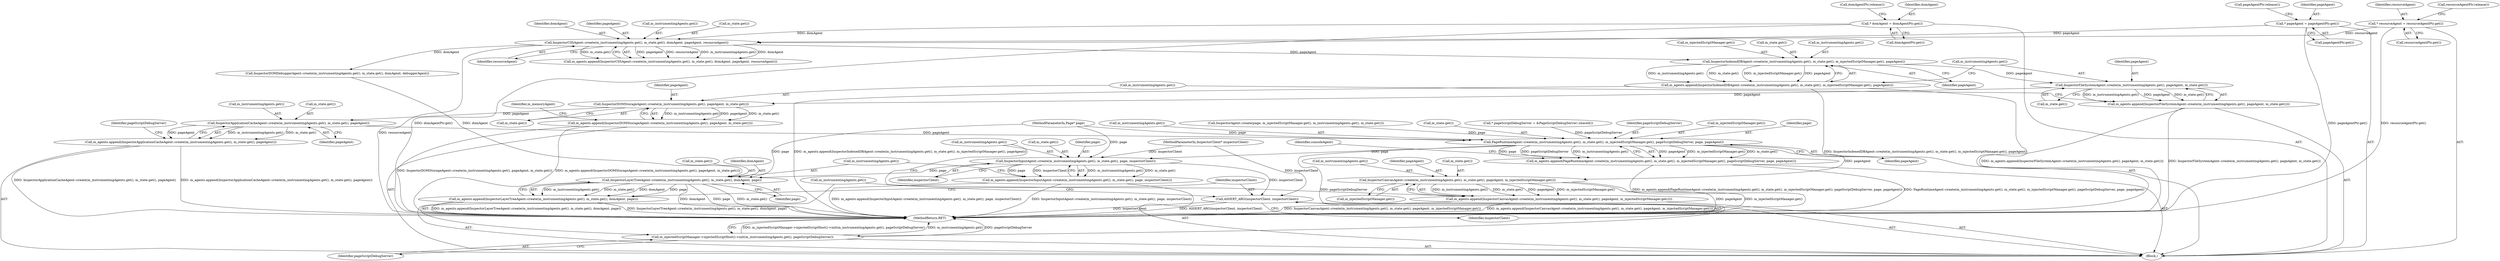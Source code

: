 digraph "0_Chrome_d4cd2b2c0953ad7e9fa988c234eb9361be80fe81@API" {
"1000143" [label="(Call,InspectorIndexedDBAgent::create(m_instrumentingAgents.get(), m_state.get(), m_injectedScriptManager.get(), pageAgent))"];
"1000132" [label="(Call,InspectorCSSAgent::create(m_instrumentingAgents.get(), m_state.get(), domAgent, pageAgent, resourceAgent))"];
"1000119" [label="(Call,* domAgent = domAgentPtr.get())"];
"1000112" [label="(Call,* pageAgent = pageAgentPtr.get())"];
"1000126" [label="(Call,* resourceAgent = resourceAgentPtr.get())"];
"1000142" [label="(Call,m_agents.append(InspectorIndexedDBAgent::create(m_instrumentingAgents.get(), m_state.get(), m_injectedScriptManager.get(), pageAgent)))"];
"1000149" [label="(Call,InspectorFileSystemAgent::create(m_instrumentingAgents.get(), pageAgent, m_state.get()))"];
"1000148" [label="(Call,m_agents.append(InspectorFileSystemAgent::create(m_instrumentingAgents.get(), pageAgent, m_state.get())))"];
"1000154" [label="(Call,InspectorDOMStorageAgent::create(m_instrumentingAgents.get(), pageAgent, m_state.get()))"];
"1000153" [label="(Call,m_agents.append(InspectorDOMStorageAgent::create(m_instrumentingAgents.get(), pageAgent, m_state.get())))"];
"1000171" [label="(Call,InspectorApplicationCacheAgent::create(m_instrumentingAgents.get(), m_state.get(), pageAgent))"];
"1000170" [label="(Call,m_agents.append(InspectorApplicationCacheAgent::create(m_instrumentingAgents.get(), m_state.get(), pageAgent)))"];
"1000181" [label="(Call,PageRuntimeAgent::create(m_instrumentingAgents.get(), m_state.get(), m_injectedScriptManager.get(), pageScriptDebugServer, page, pageAgent))"];
"1000180" [label="(Call,m_agents.append(PageRuntimeAgent::create(m_instrumentingAgents.get(), m_state.get(), m_injectedScriptManager.get(), pageScriptDebugServer, page, pageAgent)))"];
"1000224" [label="(Call,InspectorCanvasAgent::create(m_instrumentingAgents.get(), m_state.get(), pageAgent, m_injectedScriptManager.get()))"];
"1000223" [label="(Call,m_agents.append(InspectorCanvasAgent::create(m_instrumentingAgents.get(), m_state.get(), pageAgent, m_injectedScriptManager.get())))"];
"1000230" [label="(Call,InspectorInputAgent::create(m_instrumentingAgents.get(), m_state.get(), page, inspectorClient))"];
"1000229" [label="(Call,m_agents.append(InspectorInputAgent::create(m_instrumentingAgents.get(), m_state.get(), page, inspectorClient)))"];
"1000236" [label="(Call,InspectorLayerTreeAgent::create(m_instrumentingAgents.get(), m_state.get(), domAgent, page))"];
"1000235" [label="(Call,m_agents.append(InspectorLayerTreeAgent::create(m_instrumentingAgents.get(), m_state.get(), domAgent, page)))"];
"1000241" [label="(Call,ASSERT_ARG(inspectorClient, inspectorClient))"];
"1000244" [label="(Call,m_injectedScriptManager->injectedScriptHost()->init(m_instrumentingAgents.get(), pageScriptDebugServer))"];
"1000224" [label="(Call,InspectorCanvasAgent::create(m_instrumentingAgents.get(), m_state.get(), pageAgent, m_injectedScriptManager.get()))"];
"1000133" [label="(Call,m_instrumentingAgents.get())"];
"1000143" [label="(Call,InspectorIndexedDBAgent::create(m_instrumentingAgents.get(), m_state.get(), m_injectedScriptManager.get(), pageAgent))"];
"1000116" [label="(Call,pageAgentPtr.release())"];
"1000173" [label="(Call,m_state.get())"];
"1000227" [label="(Identifier,pageAgent)"];
"1000177" [label="(Identifier,pageScriptDebugServer)"];
"1000241" [label="(Call,ASSERT_ARG(inspectorClient, inspectorClient))"];
"1000226" [label="(Call,m_state.get())"];
"1000156" [label="(Identifier,pageAgent)"];
"1000114" [label="(Call,pageAgentPtr.get())"];
"1000239" [label="(Identifier,domAgent)"];
"1000137" [label="(Identifier,resourceAgent)"];
"1000128" [label="(Call,resourceAgentPtr.get())"];
"1000150" [label="(Call,m_instrumentingAgents.get())"];
"1000134" [label="(Call,m_state.get())"];
"1000184" [label="(Call,m_injectedScriptManager.get())"];
"1000123" [label="(Call,domAgentPtr.release())"];
"1000186" [label="(Identifier,page)"];
"1000203" [label="(Call,InspectorDOMDebuggerAgent::create(m_instrumentingAgents.get(), m_state.get(), domAgent, debuggerAgent))"];
"1000152" [label="(Call,m_state.get())"];
"1000155" [label="(Call,m_instrumentingAgents.get())"];
"1000247" [label="(MethodReturn,RET)"];
"1000119" [label="(Call,* domAgent = domAgentPtr.get())"];
"1000174" [label="(Identifier,pageAgent)"];
"1000182" [label="(Call,m_instrumentingAgents.get())"];
"1000230" [label="(Call,InspectorInputAgent::create(m_instrumentingAgents.get(), m_state.get(), page, inspectorClient))"];
"1000191" [label="(Identifier,consoleAgent)"];
"1000142" [label="(Call,m_agents.append(InspectorIndexedDBAgent::create(m_instrumentingAgents.get(), m_state.get(), m_injectedScriptManager.get(), pageAgent)))"];
"1000120" [label="(Identifier,domAgent)"];
"1000105" [label="(Call,InspectorAgent::create(page, m_injectedScriptManager.get(), m_instrumentingAgents.get(), m_state.get()))"];
"1000187" [label="(Identifier,pageAgent)"];
"1000145" [label="(Call,m_state.get())"];
"1000171" [label="(Call,InspectorApplicationCacheAgent::create(m_instrumentingAgents.get(), m_state.get(), pageAgent))"];
"1000234" [label="(Identifier,inspectorClient)"];
"1000240" [label="(Identifier,page)"];
"1000157" [label="(Call,m_state.get())"];
"1000127" [label="(Identifier,resourceAgent)"];
"1000183" [label="(Call,m_state.get())"];
"1000126" [label="(Call,* resourceAgent = resourceAgentPtr.get())"];
"1000144" [label="(Call,m_instrumentingAgents.get())"];
"1000130" [label="(Call,resourceAgentPtr.release())"];
"1000229" [label="(Call,m_agents.append(InspectorInputAgent::create(m_instrumentingAgents.get(), m_state.get(), page, inspectorClient)))"];
"1000236" [label="(Call,InspectorLayerTreeAgent::create(m_instrumentingAgents.get(), m_state.get(), domAgent, page))"];
"1000244" [label="(Call,m_injectedScriptManager->injectedScriptHost()->init(m_instrumentingAgents.get(), pageScriptDebugServer))"];
"1000176" [label="(Call,* pageScriptDebugServer = &PageScriptDebugServer::shared())"];
"1000233" [label="(Identifier,page)"];
"1000135" [label="(Identifier,domAgent)"];
"1000103" [label="(Block,)"];
"1000146" [label="(Call,m_injectedScriptManager.get())"];
"1000121" [label="(Call,domAgentPtr.get())"];
"1000112" [label="(Call,* pageAgent = pageAgentPtr.get())"];
"1000170" [label="(Call,m_agents.append(InspectorApplicationCacheAgent::create(m_instrumentingAgents.get(), m_state.get(), pageAgent)))"];
"1000235" [label="(Call,m_agents.append(InspectorLayerTreeAgent::create(m_instrumentingAgents.get(), m_state.get(), domAgent, page)))"];
"1000101" [label="(MethodParameterIn,Page* page)"];
"1000231" [label="(Call,m_instrumentingAgents.get())"];
"1000245" [label="(Call,m_instrumentingAgents.get())"];
"1000242" [label="(Identifier,inspectorClient)"];
"1000237" [label="(Call,m_instrumentingAgents.get())"];
"1000148" [label="(Call,m_agents.append(InspectorFileSystemAgent::create(m_instrumentingAgents.get(), pageAgent, m_state.get())))"];
"1000180" [label="(Call,m_agents.append(PageRuntimeAgent::create(m_instrumentingAgents.get(), m_state.get(), m_injectedScriptManager.get(), pageScriptDebugServer, page, pageAgent)))"];
"1000149" [label="(Call,InspectorFileSystemAgent::create(m_instrumentingAgents.get(), pageAgent, m_state.get()))"];
"1000113" [label="(Identifier,pageAgent)"];
"1000153" [label="(Call,m_agents.append(InspectorDOMStorageAgent::create(m_instrumentingAgents.get(), pageAgent, m_state.get())))"];
"1000228" [label="(Call,m_injectedScriptManager.get())"];
"1000102" [label="(MethodParameterIn,InspectorClient* inspectorClient)"];
"1000132" [label="(Call,InspectorCSSAgent::create(m_instrumentingAgents.get(), m_state.get(), domAgent, pageAgent, resourceAgent))"];
"1000223" [label="(Call,m_agents.append(InspectorCanvasAgent::create(m_instrumentingAgents.get(), m_state.get(), pageAgent, m_injectedScriptManager.get())))"];
"1000232" [label="(Call,m_state.get())"];
"1000154" [label="(Call,InspectorDOMStorageAgent::create(m_instrumentingAgents.get(), pageAgent, m_state.get()))"];
"1000238" [label="(Call,m_state.get())"];
"1000243" [label="(Identifier,inspectorClient)"];
"1000225" [label="(Call,m_instrumentingAgents.get())"];
"1000172" [label="(Call,m_instrumentingAgents.get())"];
"1000147" [label="(Identifier,pageAgent)"];
"1000160" [label="(Identifier,m_memoryAgent)"];
"1000246" [label="(Identifier,pageScriptDebugServer)"];
"1000181" [label="(Call,PageRuntimeAgent::create(m_instrumentingAgents.get(), m_state.get(), m_injectedScriptManager.get(), pageScriptDebugServer, page, pageAgent))"];
"1000131" [label="(Call,m_agents.append(InspectorCSSAgent::create(m_instrumentingAgents.get(), m_state.get(), domAgent, pageAgent, resourceAgent)))"];
"1000185" [label="(Identifier,pageScriptDebugServer)"];
"1000151" [label="(Identifier,pageAgent)"];
"1000136" [label="(Identifier,pageAgent)"];
"1000143" -> "1000142"  [label="AST: "];
"1000143" -> "1000147"  [label="CFG: "];
"1000144" -> "1000143"  [label="AST: "];
"1000145" -> "1000143"  [label="AST: "];
"1000146" -> "1000143"  [label="AST: "];
"1000147" -> "1000143"  [label="AST: "];
"1000142" -> "1000143"  [label="CFG: "];
"1000143" -> "1000142"  [label="DDG: m_instrumentingAgents.get()"];
"1000143" -> "1000142"  [label="DDG: m_state.get()"];
"1000143" -> "1000142"  [label="DDG: m_injectedScriptManager.get()"];
"1000143" -> "1000142"  [label="DDG: pageAgent"];
"1000132" -> "1000143"  [label="DDG: pageAgent"];
"1000143" -> "1000149"  [label="DDG: pageAgent"];
"1000132" -> "1000131"  [label="AST: "];
"1000132" -> "1000137"  [label="CFG: "];
"1000133" -> "1000132"  [label="AST: "];
"1000134" -> "1000132"  [label="AST: "];
"1000135" -> "1000132"  [label="AST: "];
"1000136" -> "1000132"  [label="AST: "];
"1000137" -> "1000132"  [label="AST: "];
"1000131" -> "1000132"  [label="CFG: "];
"1000132" -> "1000247"  [label="DDG: resourceAgent"];
"1000132" -> "1000131"  [label="DDG: pageAgent"];
"1000132" -> "1000131"  [label="DDG: resourceAgent"];
"1000132" -> "1000131"  [label="DDG: m_instrumentingAgents.get()"];
"1000132" -> "1000131"  [label="DDG: domAgent"];
"1000132" -> "1000131"  [label="DDG: m_state.get()"];
"1000119" -> "1000132"  [label="DDG: domAgent"];
"1000112" -> "1000132"  [label="DDG: pageAgent"];
"1000126" -> "1000132"  [label="DDG: resourceAgent"];
"1000132" -> "1000203"  [label="DDG: domAgent"];
"1000119" -> "1000103"  [label="AST: "];
"1000119" -> "1000121"  [label="CFG: "];
"1000120" -> "1000119"  [label="AST: "];
"1000121" -> "1000119"  [label="AST: "];
"1000123" -> "1000119"  [label="CFG: "];
"1000119" -> "1000247"  [label="DDG: domAgentPtr.get()"];
"1000112" -> "1000103"  [label="AST: "];
"1000112" -> "1000114"  [label="CFG: "];
"1000113" -> "1000112"  [label="AST: "];
"1000114" -> "1000112"  [label="AST: "];
"1000116" -> "1000112"  [label="CFG: "];
"1000112" -> "1000247"  [label="DDG: pageAgentPtr.get()"];
"1000126" -> "1000103"  [label="AST: "];
"1000126" -> "1000128"  [label="CFG: "];
"1000127" -> "1000126"  [label="AST: "];
"1000128" -> "1000126"  [label="AST: "];
"1000130" -> "1000126"  [label="CFG: "];
"1000126" -> "1000247"  [label="DDG: resourceAgentPtr.get()"];
"1000142" -> "1000103"  [label="AST: "];
"1000150" -> "1000142"  [label="CFG: "];
"1000142" -> "1000247"  [label="DDG: m_agents.append(InspectorIndexedDBAgent::create(m_instrumentingAgents.get(), m_state.get(), m_injectedScriptManager.get(), pageAgent))"];
"1000142" -> "1000247"  [label="DDG: InspectorIndexedDBAgent::create(m_instrumentingAgents.get(), m_state.get(), m_injectedScriptManager.get(), pageAgent)"];
"1000149" -> "1000148"  [label="AST: "];
"1000149" -> "1000152"  [label="CFG: "];
"1000150" -> "1000149"  [label="AST: "];
"1000151" -> "1000149"  [label="AST: "];
"1000152" -> "1000149"  [label="AST: "];
"1000148" -> "1000149"  [label="CFG: "];
"1000149" -> "1000148"  [label="DDG: m_instrumentingAgents.get()"];
"1000149" -> "1000148"  [label="DDG: pageAgent"];
"1000149" -> "1000148"  [label="DDG: m_state.get()"];
"1000149" -> "1000154"  [label="DDG: pageAgent"];
"1000148" -> "1000103"  [label="AST: "];
"1000155" -> "1000148"  [label="CFG: "];
"1000148" -> "1000247"  [label="DDG: InspectorFileSystemAgent::create(m_instrumentingAgents.get(), pageAgent, m_state.get())"];
"1000148" -> "1000247"  [label="DDG: m_agents.append(InspectorFileSystemAgent::create(m_instrumentingAgents.get(), pageAgent, m_state.get()))"];
"1000154" -> "1000153"  [label="AST: "];
"1000154" -> "1000157"  [label="CFG: "];
"1000155" -> "1000154"  [label="AST: "];
"1000156" -> "1000154"  [label="AST: "];
"1000157" -> "1000154"  [label="AST: "];
"1000153" -> "1000154"  [label="CFG: "];
"1000154" -> "1000153"  [label="DDG: m_instrumentingAgents.get()"];
"1000154" -> "1000153"  [label="DDG: pageAgent"];
"1000154" -> "1000153"  [label="DDG: m_state.get()"];
"1000154" -> "1000171"  [label="DDG: pageAgent"];
"1000153" -> "1000103"  [label="AST: "];
"1000160" -> "1000153"  [label="CFG: "];
"1000153" -> "1000247"  [label="DDG: InspectorDOMStorageAgent::create(m_instrumentingAgents.get(), pageAgent, m_state.get())"];
"1000153" -> "1000247"  [label="DDG: m_agents.append(InspectorDOMStorageAgent::create(m_instrumentingAgents.get(), pageAgent, m_state.get()))"];
"1000171" -> "1000170"  [label="AST: "];
"1000171" -> "1000174"  [label="CFG: "];
"1000172" -> "1000171"  [label="AST: "];
"1000173" -> "1000171"  [label="AST: "];
"1000174" -> "1000171"  [label="AST: "];
"1000170" -> "1000171"  [label="CFG: "];
"1000171" -> "1000170"  [label="DDG: m_instrumentingAgents.get()"];
"1000171" -> "1000170"  [label="DDG: m_state.get()"];
"1000171" -> "1000170"  [label="DDG: pageAgent"];
"1000171" -> "1000181"  [label="DDG: pageAgent"];
"1000170" -> "1000103"  [label="AST: "];
"1000177" -> "1000170"  [label="CFG: "];
"1000170" -> "1000247"  [label="DDG: InspectorApplicationCacheAgent::create(m_instrumentingAgents.get(), m_state.get(), pageAgent)"];
"1000170" -> "1000247"  [label="DDG: m_agents.append(InspectorApplicationCacheAgent::create(m_instrumentingAgents.get(), m_state.get(), pageAgent))"];
"1000181" -> "1000180"  [label="AST: "];
"1000181" -> "1000187"  [label="CFG: "];
"1000182" -> "1000181"  [label="AST: "];
"1000183" -> "1000181"  [label="AST: "];
"1000184" -> "1000181"  [label="AST: "];
"1000185" -> "1000181"  [label="AST: "];
"1000186" -> "1000181"  [label="AST: "];
"1000187" -> "1000181"  [label="AST: "];
"1000180" -> "1000181"  [label="CFG: "];
"1000181" -> "1000180"  [label="DDG: pageAgent"];
"1000181" -> "1000180"  [label="DDG: m_injectedScriptManager.get()"];
"1000181" -> "1000180"  [label="DDG: m_state.get()"];
"1000181" -> "1000180"  [label="DDG: page"];
"1000181" -> "1000180"  [label="DDG: pageScriptDebugServer"];
"1000181" -> "1000180"  [label="DDG: m_instrumentingAgents.get()"];
"1000176" -> "1000181"  [label="DDG: pageScriptDebugServer"];
"1000105" -> "1000181"  [label="DDG: page"];
"1000101" -> "1000181"  [label="DDG: page"];
"1000181" -> "1000224"  [label="DDG: pageAgent"];
"1000181" -> "1000230"  [label="DDG: page"];
"1000181" -> "1000244"  [label="DDG: pageScriptDebugServer"];
"1000180" -> "1000103"  [label="AST: "];
"1000191" -> "1000180"  [label="CFG: "];
"1000180" -> "1000247"  [label="DDG: PageRuntimeAgent::create(m_instrumentingAgents.get(), m_state.get(), m_injectedScriptManager.get(), pageScriptDebugServer, page, pageAgent)"];
"1000180" -> "1000247"  [label="DDG: m_agents.append(PageRuntimeAgent::create(m_instrumentingAgents.get(), m_state.get(), m_injectedScriptManager.get(), pageScriptDebugServer, page, pageAgent))"];
"1000224" -> "1000223"  [label="AST: "];
"1000224" -> "1000228"  [label="CFG: "];
"1000225" -> "1000224"  [label="AST: "];
"1000226" -> "1000224"  [label="AST: "];
"1000227" -> "1000224"  [label="AST: "];
"1000228" -> "1000224"  [label="AST: "];
"1000223" -> "1000224"  [label="CFG: "];
"1000224" -> "1000247"  [label="DDG: pageAgent"];
"1000224" -> "1000247"  [label="DDG: m_injectedScriptManager.get()"];
"1000224" -> "1000223"  [label="DDG: m_instrumentingAgents.get()"];
"1000224" -> "1000223"  [label="DDG: m_state.get()"];
"1000224" -> "1000223"  [label="DDG: pageAgent"];
"1000224" -> "1000223"  [label="DDG: m_injectedScriptManager.get()"];
"1000223" -> "1000103"  [label="AST: "];
"1000231" -> "1000223"  [label="CFG: "];
"1000223" -> "1000247"  [label="DDG: m_agents.append(InspectorCanvasAgent::create(m_instrumentingAgents.get(), m_state.get(), pageAgent, m_injectedScriptManager.get()))"];
"1000223" -> "1000247"  [label="DDG: InspectorCanvasAgent::create(m_instrumentingAgents.get(), m_state.get(), pageAgent, m_injectedScriptManager.get())"];
"1000230" -> "1000229"  [label="AST: "];
"1000230" -> "1000234"  [label="CFG: "];
"1000231" -> "1000230"  [label="AST: "];
"1000232" -> "1000230"  [label="AST: "];
"1000233" -> "1000230"  [label="AST: "];
"1000234" -> "1000230"  [label="AST: "];
"1000229" -> "1000230"  [label="CFG: "];
"1000230" -> "1000229"  [label="DDG: m_instrumentingAgents.get()"];
"1000230" -> "1000229"  [label="DDG: m_state.get()"];
"1000230" -> "1000229"  [label="DDG: page"];
"1000230" -> "1000229"  [label="DDG: inspectorClient"];
"1000101" -> "1000230"  [label="DDG: page"];
"1000102" -> "1000230"  [label="DDG: inspectorClient"];
"1000230" -> "1000236"  [label="DDG: page"];
"1000230" -> "1000241"  [label="DDG: inspectorClient"];
"1000229" -> "1000103"  [label="AST: "];
"1000237" -> "1000229"  [label="CFG: "];
"1000229" -> "1000247"  [label="DDG: m_agents.append(InspectorInputAgent::create(m_instrumentingAgents.get(), m_state.get(), page, inspectorClient))"];
"1000229" -> "1000247"  [label="DDG: InspectorInputAgent::create(m_instrumentingAgents.get(), m_state.get(), page, inspectorClient)"];
"1000236" -> "1000235"  [label="AST: "];
"1000236" -> "1000240"  [label="CFG: "];
"1000237" -> "1000236"  [label="AST: "];
"1000238" -> "1000236"  [label="AST: "];
"1000239" -> "1000236"  [label="AST: "];
"1000240" -> "1000236"  [label="AST: "];
"1000235" -> "1000236"  [label="CFG: "];
"1000236" -> "1000247"  [label="DDG: domAgent"];
"1000236" -> "1000247"  [label="DDG: page"];
"1000236" -> "1000247"  [label="DDG: m_state.get()"];
"1000236" -> "1000235"  [label="DDG: m_instrumentingAgents.get()"];
"1000236" -> "1000235"  [label="DDG: m_state.get()"];
"1000236" -> "1000235"  [label="DDG: domAgent"];
"1000236" -> "1000235"  [label="DDG: page"];
"1000203" -> "1000236"  [label="DDG: domAgent"];
"1000101" -> "1000236"  [label="DDG: page"];
"1000235" -> "1000103"  [label="AST: "];
"1000242" -> "1000235"  [label="CFG: "];
"1000235" -> "1000247"  [label="DDG: InspectorLayerTreeAgent::create(m_instrumentingAgents.get(), m_state.get(), domAgent, page)"];
"1000235" -> "1000247"  [label="DDG: m_agents.append(InspectorLayerTreeAgent::create(m_instrumentingAgents.get(), m_state.get(), domAgent, page))"];
"1000241" -> "1000103"  [label="AST: "];
"1000241" -> "1000243"  [label="CFG: "];
"1000242" -> "1000241"  [label="AST: "];
"1000243" -> "1000241"  [label="AST: "];
"1000245" -> "1000241"  [label="CFG: "];
"1000241" -> "1000247"  [label="DDG: inspectorClient"];
"1000241" -> "1000247"  [label="DDG: ASSERT_ARG(inspectorClient, inspectorClient)"];
"1000102" -> "1000241"  [label="DDG: inspectorClient"];
"1000244" -> "1000103"  [label="AST: "];
"1000244" -> "1000246"  [label="CFG: "];
"1000245" -> "1000244"  [label="AST: "];
"1000246" -> "1000244"  [label="AST: "];
"1000247" -> "1000244"  [label="CFG: "];
"1000244" -> "1000247"  [label="DDG: m_injectedScriptManager->injectedScriptHost()->init(m_instrumentingAgents.get(), pageScriptDebugServer)"];
"1000244" -> "1000247"  [label="DDG: m_instrumentingAgents.get()"];
"1000244" -> "1000247"  [label="DDG: pageScriptDebugServer"];
}
